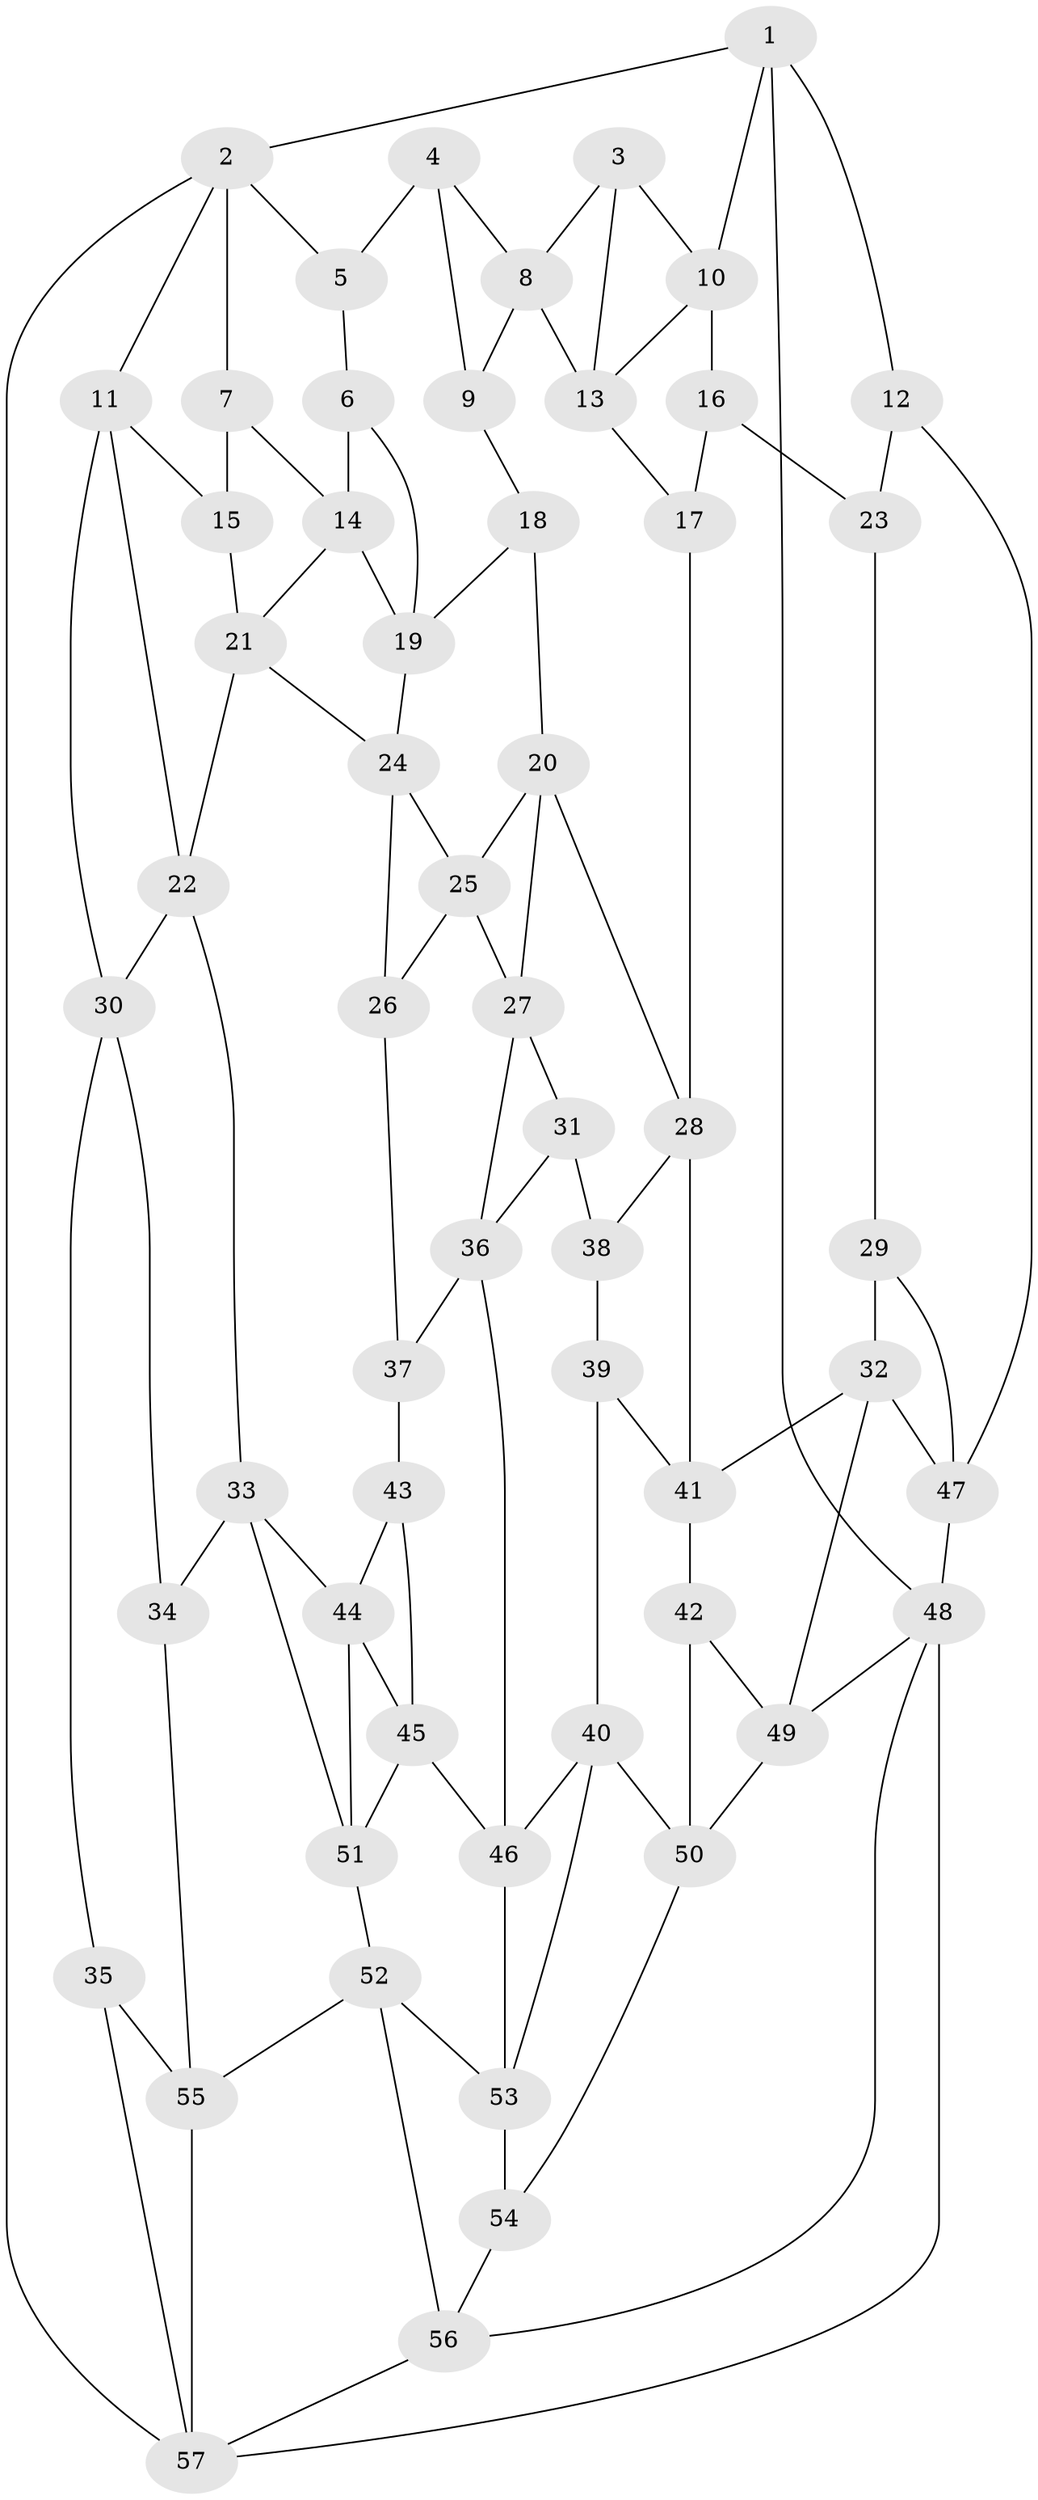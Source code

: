 // original degree distribution, {3: 0.017543859649122806, 6: 0.21929824561403508, 5: 0.5263157894736842, 4: 0.23684210526315788}
// Generated by graph-tools (version 1.1) at 2025/03/03/09/25 03:03:20]
// undirected, 57 vertices, 104 edges
graph export_dot {
graph [start="1"]
  node [color=gray90,style=filled];
  1;
  2;
  3;
  4;
  5;
  6;
  7;
  8;
  9;
  10;
  11;
  12;
  13;
  14;
  15;
  16;
  17;
  18;
  19;
  20;
  21;
  22;
  23;
  24;
  25;
  26;
  27;
  28;
  29;
  30;
  31;
  32;
  33;
  34;
  35;
  36;
  37;
  38;
  39;
  40;
  41;
  42;
  43;
  44;
  45;
  46;
  47;
  48;
  49;
  50;
  51;
  52;
  53;
  54;
  55;
  56;
  57;
  1 -- 2 [weight=1.0];
  1 -- 10 [weight=1.0];
  1 -- 12 [weight=1.0];
  1 -- 48 [weight=1.0];
  2 -- 5 [weight=1.0];
  2 -- 7 [weight=1.0];
  2 -- 11 [weight=1.0];
  2 -- 57 [weight=1.0];
  3 -- 8 [weight=1.0];
  3 -- 10 [weight=1.0];
  3 -- 13 [weight=1.0];
  4 -- 5 [weight=2.0];
  4 -- 8 [weight=1.0];
  4 -- 9 [weight=2.0];
  5 -- 6 [weight=1.0];
  6 -- 14 [weight=1.0];
  6 -- 19 [weight=1.0];
  7 -- 14 [weight=1.0];
  7 -- 15 [weight=2.0];
  8 -- 9 [weight=1.0];
  8 -- 13 [weight=1.0];
  9 -- 18 [weight=1.0];
  10 -- 13 [weight=1.0];
  10 -- 16 [weight=1.0];
  11 -- 15 [weight=1.0];
  11 -- 22 [weight=1.0];
  11 -- 30 [weight=1.0];
  12 -- 23 [weight=1.0];
  12 -- 47 [weight=1.0];
  13 -- 17 [weight=1.0];
  14 -- 19 [weight=1.0];
  14 -- 21 [weight=1.0];
  15 -- 21 [weight=1.0];
  16 -- 17 [weight=1.0];
  16 -- 23 [weight=2.0];
  17 -- 28 [weight=1.0];
  18 -- 19 [weight=1.0];
  18 -- 20 [weight=1.0];
  19 -- 24 [weight=1.0];
  20 -- 25 [weight=1.0];
  20 -- 27 [weight=1.0];
  20 -- 28 [weight=1.0];
  21 -- 22 [weight=1.0];
  21 -- 24 [weight=1.0];
  22 -- 30 [weight=1.0];
  22 -- 33 [weight=1.0];
  23 -- 29 [weight=1.0];
  24 -- 25 [weight=1.0];
  24 -- 26 [weight=1.0];
  25 -- 26 [weight=1.0];
  25 -- 27 [weight=1.0];
  26 -- 37 [weight=1.0];
  27 -- 31 [weight=1.0];
  27 -- 36 [weight=1.0];
  28 -- 38 [weight=1.0];
  28 -- 41 [weight=1.0];
  29 -- 32 [weight=1.0];
  29 -- 47 [weight=1.0];
  30 -- 34 [weight=1.0];
  30 -- 35 [weight=1.0];
  31 -- 36 [weight=1.0];
  31 -- 38 [weight=2.0];
  32 -- 41 [weight=1.0];
  32 -- 47 [weight=1.0];
  32 -- 49 [weight=1.0];
  33 -- 34 [weight=1.0];
  33 -- 44 [weight=1.0];
  33 -- 51 [weight=1.0];
  34 -- 55 [weight=1.0];
  35 -- 55 [weight=1.0];
  35 -- 57 [weight=1.0];
  36 -- 37 [weight=1.0];
  36 -- 46 [weight=1.0];
  37 -- 43 [weight=2.0];
  38 -- 39 [weight=1.0];
  39 -- 40 [weight=1.0];
  39 -- 41 [weight=1.0];
  40 -- 46 [weight=1.0];
  40 -- 50 [weight=1.0];
  40 -- 53 [weight=1.0];
  41 -- 42 [weight=1.0];
  42 -- 49 [weight=1.0];
  42 -- 50 [weight=1.0];
  43 -- 44 [weight=1.0];
  43 -- 45 [weight=1.0];
  44 -- 45 [weight=1.0];
  44 -- 51 [weight=1.0];
  45 -- 46 [weight=1.0];
  45 -- 51 [weight=1.0];
  46 -- 53 [weight=1.0];
  47 -- 48 [weight=1.0];
  48 -- 49 [weight=1.0];
  48 -- 56 [weight=1.0];
  48 -- 57 [weight=1.0];
  49 -- 50 [weight=1.0];
  50 -- 54 [weight=1.0];
  51 -- 52 [weight=1.0];
  52 -- 53 [weight=1.0];
  52 -- 55 [weight=1.0];
  52 -- 56 [weight=1.0];
  53 -- 54 [weight=1.0];
  54 -- 56 [weight=1.0];
  55 -- 57 [weight=1.0];
  56 -- 57 [weight=1.0];
}
